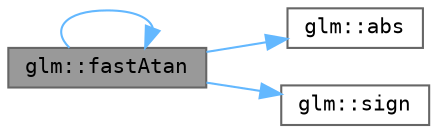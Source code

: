 digraph "glm::fastAtan"
{
 // LATEX_PDF_SIZE
  bgcolor="transparent";
  edge [fontname=Terminal,fontsize=10,labelfontname=Helvetica,labelfontsize=10];
  node [fontname=Terminal,fontsize=10,shape=box,height=0.2,width=0.4];
  rankdir="LR";
  Node1 [label="glm::fastAtan",height=0.2,width=0.4,color="gray40", fillcolor="grey60", style="filled", fontcolor="black",tooltip=" "];
  Node1 -> Node2 [color="steelblue1",style="solid"];
  Node2 [label="glm::abs",height=0.2,width=0.4,color="grey40", fillcolor="white", style="filled",URL="$group__core__func__common.html#ga439e60a72eadecfeda2df5449c613a64",tooltip=" "];
  Node1 -> Node1 [color="steelblue1",style="solid"];
  Node1 -> Node3 [color="steelblue1",style="solid"];
  Node3 [label="glm::sign",height=0.2,width=0.4,color="grey40", fillcolor="white", style="filled",URL="$group__core__func__common.html#ga53d6ba17a541c5d5b451e5de287d8baa",tooltip=" "];
}
